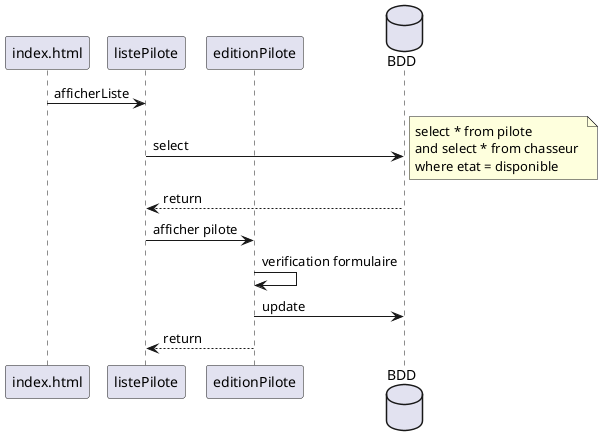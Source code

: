 @startuml Diagramme séquence Edition d'un pilote

participant index.html as appli
participant listePilote
participant editionPilote
database BDD

appli -> listePilote : afficherListe 

listePilote -> BDD : select
note right
select * from pilote 
and select * from chasseur 
where etat = disponible
end note

BDD --> listePilote : return

listePilote -> editionPilote : afficher pilote

editionPilote -> editionPilote : verification formulaire
editionPilote -> BDD : update
editionPilote --> listePilote : return

@enduml